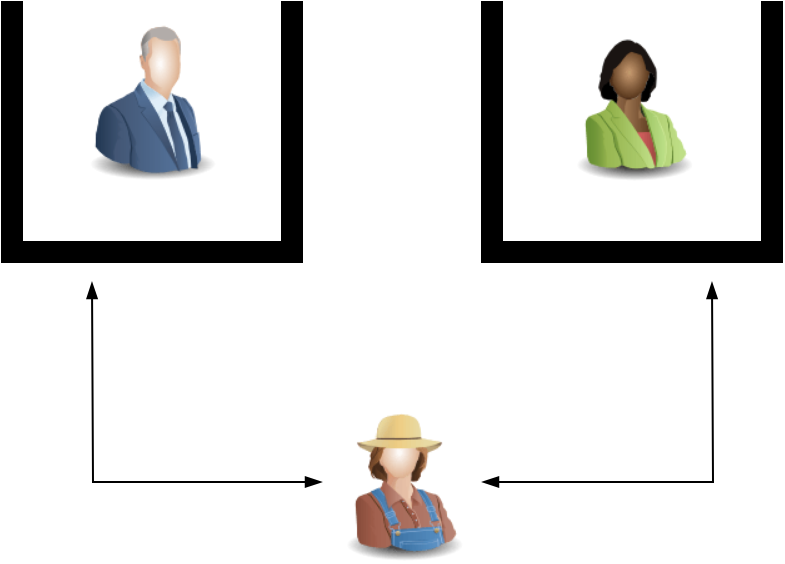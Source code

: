 <mxfile version="13.7.9" type="device"><diagram id="WBPYj4P0zJFxErwdFOi0" name="Page-1"><mxGraphModel dx="1102" dy="816" grid="1" gridSize="10" guides="1" tooltips="1" connect="1" arrows="1" fold="1" page="1" pageScale="1" pageWidth="850" pageHeight="1100" math="0" shadow="0"><root><mxCell id="0"/><mxCell id="1" parent="0"/><mxCell id="NW-IvdCxU2JfbSZRfwXl-1" value="" style="image;html=1;image=img/lib/clip_art/people/Suit_Man_Blue_128x128.png" vertex="1" parent="1"><mxGeometry x="80" y="50" width="80" height="80" as="geometry"/></mxCell><mxCell id="NW-IvdCxU2JfbSZRfwXl-2" value="" style="image;html=1;image=img/lib/clip_art/people/Suit_Woman_Green_Black_128x128.png" vertex="1" parent="1"><mxGeometry x="320" y="50" width="80" height="80" as="geometry"/></mxCell><mxCell id="NW-IvdCxU2JfbSZRfwXl-4" value="" style="verticalLabelPosition=bottom;html=1;verticalAlign=top;align=center;shape=mxgraph.floorplan.wallU;fillColor=#000000;rotation=-180;" vertex="1" parent="1"><mxGeometry x="45" y="40" width="150" height="130" as="geometry"/></mxCell><mxCell id="NW-IvdCxU2JfbSZRfwXl-5" value="" style="verticalLabelPosition=bottom;html=1;verticalAlign=top;align=center;shape=mxgraph.floorplan.wallU;fillColor=#000000;rotation=-180;" vertex="1" parent="1"><mxGeometry x="285" y="40" width="150" height="130" as="geometry"/></mxCell><mxCell id="NW-IvdCxU2JfbSZRfwXl-7" style="edgeStyle=orthogonalEdgeStyle;rounded=0;orthogonalLoop=1;jettySize=auto;html=1;endArrow=blockThin;endFill=1;startArrow=blockThin;startFill=1;" edge="1" parent="1" source="NW-IvdCxU2JfbSZRfwXl-6"><mxGeometry relative="1" as="geometry"><mxPoint x="400" y="180" as="targetPoint"/></mxGeometry></mxCell><mxCell id="NW-IvdCxU2JfbSZRfwXl-8" style="edgeStyle=orthogonalEdgeStyle;rounded=0;orthogonalLoop=1;jettySize=auto;html=1;endArrow=blockThin;endFill=1;startArrow=blockThin;startFill=1;" edge="1" parent="1" source="NW-IvdCxU2JfbSZRfwXl-6"><mxGeometry relative="1" as="geometry"><mxPoint x="90" y="180" as="targetPoint"/></mxGeometry></mxCell><mxCell id="NW-IvdCxU2JfbSZRfwXl-6" value="" style="image;html=1;image=img/lib/clip_art/people/Farmer_Woman_128x128.png" vertex="1" parent="1"><mxGeometry x="205" y="240" width="80" height="80" as="geometry"/></mxCell></root></mxGraphModel></diagram></mxfile>